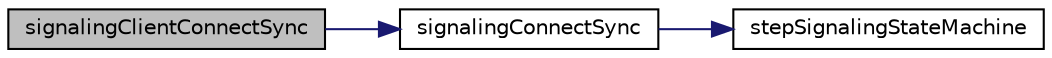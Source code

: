 digraph "signalingClientConnectSync"
{
 // LATEX_PDF_SIZE
  edge [fontname="Helvetica",fontsize="10",labelfontname="Helvetica",labelfontsize="10"];
  node [fontname="Helvetica",fontsize="10",shape=record];
  rankdir="LR";
  Node1 [label="signalingClientConnectSync",height=0.2,width=0.4,color="black", fillcolor="grey75", style="filled", fontcolor="black",tooltip="Connects the signaling client to the web socket in order to send/receive messages."];
  Node1 -> Node2 [color="midnightblue",fontsize="10",style="solid",fontname="Helvetica"];
  Node2 [label="signalingConnectSync",height=0.2,width=0.4,color="black", fillcolor="white", style="filled",URL="$Signaling_8c.html#a3c2197526080fd2995dddcdb883068de",tooltip=" "];
  Node2 -> Node3 [color="midnightblue",fontsize="10",style="solid",fontname="Helvetica"];
  Node3 [label="stepSignalingStateMachine",height=0.2,width=0.4,color="black", fillcolor="white", style="filled",URL="$StateMachine_8c.html#aec8441c2e021d29e6fdec5f97000431c",tooltip=" "];
}
